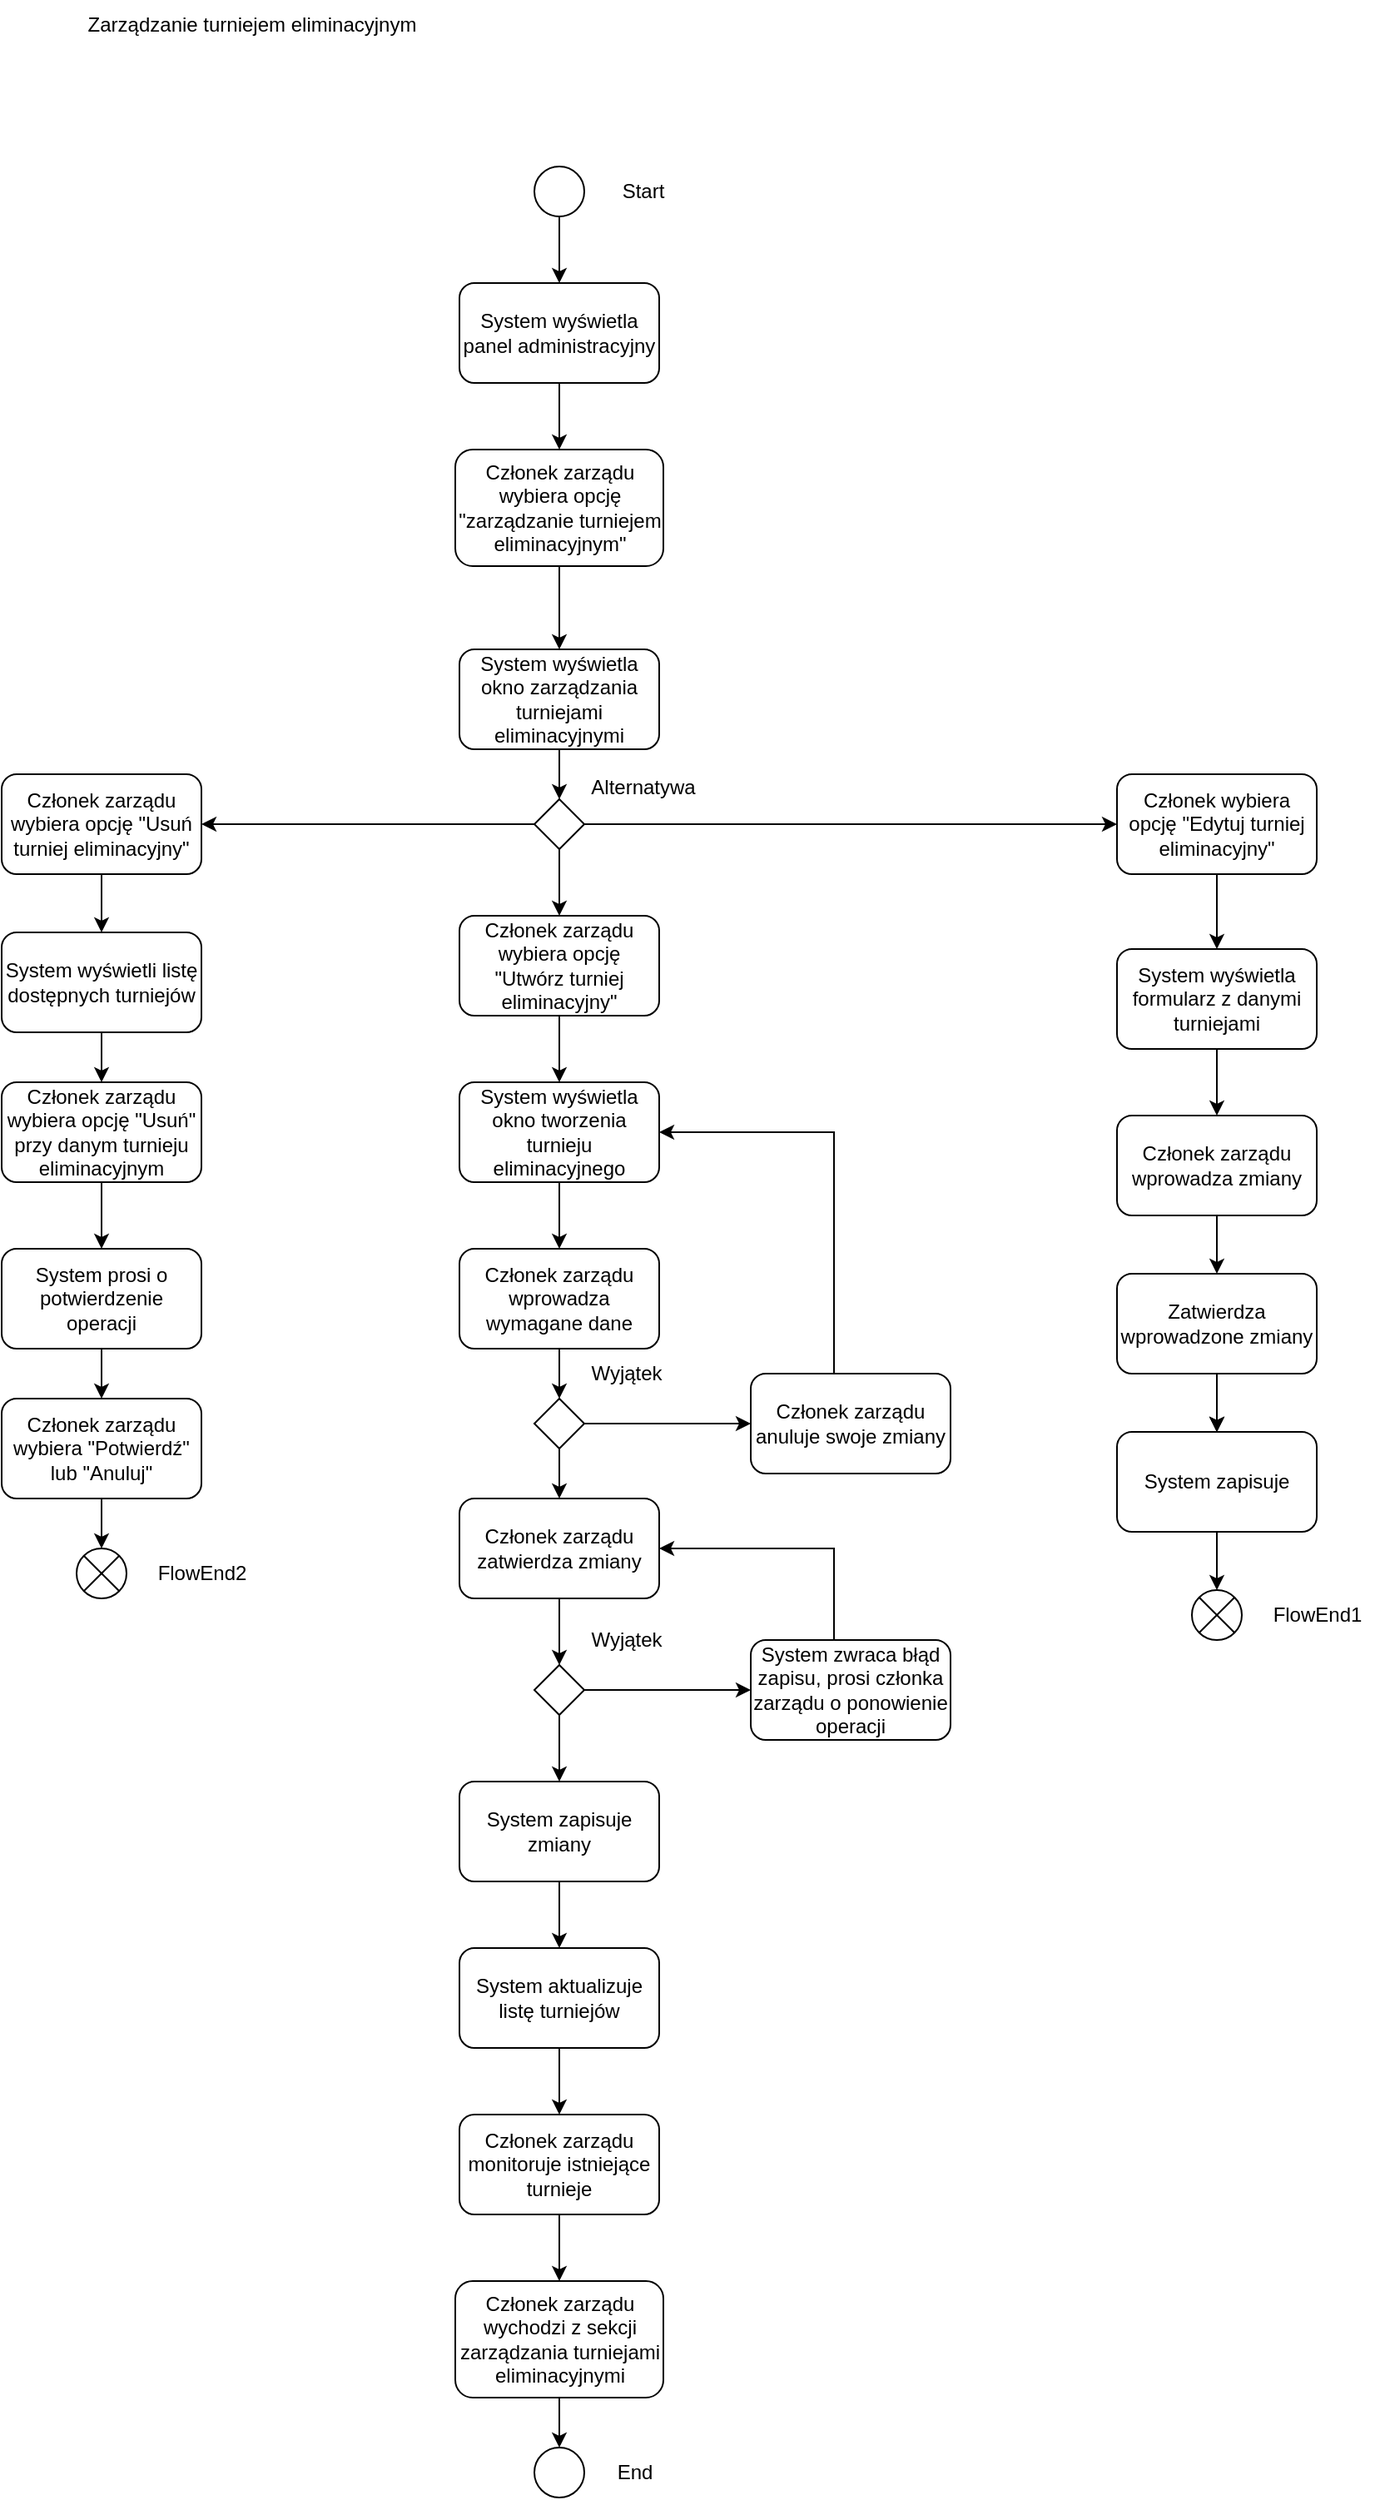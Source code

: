 <mxfile version="24.4.9" type="device">
  <diagram name="Strona-1" id="yITaYXSIUjqiB-1GLK6z">
    <mxGraphModel dx="1702" dy="544" grid="1" gridSize="10" guides="1" tooltips="1" connect="1" arrows="1" fold="1" page="1" pageScale="1" pageWidth="827" pageHeight="1169" math="0" shadow="0">
      <root>
        <mxCell id="0" />
        <mxCell id="1" parent="0" />
        <mxCell id="avJssXM4fjSefY4A44pj-1" value="Zarządzanie turniejem eliminacyjnym" style="text;html=1;align=center;verticalAlign=middle;resizable=0;points=[];autosize=1;strokeColor=none;fillColor=none;" vertex="1" parent="1">
          <mxGeometry x="-20" y="80" width="220" height="30" as="geometry" />
        </mxCell>
        <mxCell id="avJssXM4fjSefY4A44pj-7" value="" style="edgeStyle=orthogonalEdgeStyle;rounded=0;orthogonalLoop=1;jettySize=auto;html=1;" edge="1" parent="1" source="avJssXM4fjSefY4A44pj-2" target="avJssXM4fjSefY4A44pj-4">
          <mxGeometry relative="1" as="geometry" />
        </mxCell>
        <mxCell id="avJssXM4fjSefY4A44pj-2" value="" style="ellipse;whiteSpace=wrap;html=1;" vertex="1" parent="1">
          <mxGeometry x="260" y="180" width="30" height="30" as="geometry" />
        </mxCell>
        <mxCell id="avJssXM4fjSefY4A44pj-3" value="Start" style="text;html=1;align=center;verticalAlign=middle;resizable=0;points=[];autosize=1;strokeColor=none;fillColor=none;" vertex="1" parent="1">
          <mxGeometry x="300" y="180" width="50" height="30" as="geometry" />
        </mxCell>
        <mxCell id="avJssXM4fjSefY4A44pj-8" value="" style="edgeStyle=orthogonalEdgeStyle;rounded=0;orthogonalLoop=1;jettySize=auto;html=1;" edge="1" parent="1" source="avJssXM4fjSefY4A44pj-4" target="avJssXM4fjSefY4A44pj-6">
          <mxGeometry relative="1" as="geometry" />
        </mxCell>
        <mxCell id="avJssXM4fjSefY4A44pj-4" value="System wyświetla panel administracyjny" style="rounded=1;whiteSpace=wrap;html=1;" vertex="1" parent="1">
          <mxGeometry x="215" y="250" width="120" height="60" as="geometry" />
        </mxCell>
        <mxCell id="avJssXM4fjSefY4A44pj-13" value="" style="edgeStyle=orthogonalEdgeStyle;rounded=0;orthogonalLoop=1;jettySize=auto;html=1;" edge="1" parent="1" source="avJssXM4fjSefY4A44pj-5" target="avJssXM4fjSefY4A44pj-12">
          <mxGeometry relative="1" as="geometry" />
        </mxCell>
        <mxCell id="avJssXM4fjSefY4A44pj-5" value="System wyświetla okno zarządzania turniejami eliminacyjnymi" style="rounded=1;whiteSpace=wrap;html=1;" vertex="1" parent="1">
          <mxGeometry x="215" y="470" width="120" height="60" as="geometry" />
        </mxCell>
        <mxCell id="avJssXM4fjSefY4A44pj-11" value="" style="edgeStyle=orthogonalEdgeStyle;rounded=0;orthogonalLoop=1;jettySize=auto;html=1;" edge="1" parent="1" source="avJssXM4fjSefY4A44pj-6" target="avJssXM4fjSefY4A44pj-5">
          <mxGeometry relative="1" as="geometry" />
        </mxCell>
        <mxCell id="avJssXM4fjSefY4A44pj-6" value="Członek zarządu wybiera opcję &quot;zarządzanie turniejem eliminacyjnym&quot;" style="rounded=1;whiteSpace=wrap;html=1;" vertex="1" parent="1">
          <mxGeometry x="212.5" y="350" width="125" height="70" as="geometry" />
        </mxCell>
        <mxCell id="avJssXM4fjSefY4A44pj-49" value="" style="edgeStyle=orthogonalEdgeStyle;rounded=0;orthogonalLoop=1;jettySize=auto;html=1;" edge="1" parent="1" source="avJssXM4fjSefY4A44pj-9" target="avJssXM4fjSefY4A44pj-43">
          <mxGeometry relative="1" as="geometry" />
        </mxCell>
        <mxCell id="avJssXM4fjSefY4A44pj-9" value="Członek wybiera opcję &quot;Edytuj turniej eliminacyjny&quot;" style="rounded=1;whiteSpace=wrap;html=1;" vertex="1" parent="1">
          <mxGeometry x="610" y="545" width="120" height="60" as="geometry" />
        </mxCell>
        <mxCell id="avJssXM4fjSefY4A44pj-17" value="" style="edgeStyle=orthogonalEdgeStyle;rounded=0;orthogonalLoop=1;jettySize=auto;html=1;" edge="1" parent="1" source="avJssXM4fjSefY4A44pj-10" target="avJssXM4fjSefY4A44pj-16">
          <mxGeometry relative="1" as="geometry" />
        </mxCell>
        <mxCell id="avJssXM4fjSefY4A44pj-10" value="Członek zarządu wybiera opcję &quot;Utwórz turniej eliminacyjny&quot;" style="rounded=1;whiteSpace=wrap;html=1;" vertex="1" parent="1">
          <mxGeometry x="215" y="630" width="120" height="60" as="geometry" />
        </mxCell>
        <mxCell id="avJssXM4fjSefY4A44pj-14" value="" style="edgeStyle=orthogonalEdgeStyle;rounded=0;orthogonalLoop=1;jettySize=auto;html=1;" edge="1" parent="1" source="avJssXM4fjSefY4A44pj-12" target="avJssXM4fjSefY4A44pj-10">
          <mxGeometry relative="1" as="geometry" />
        </mxCell>
        <mxCell id="avJssXM4fjSefY4A44pj-48" style="edgeStyle=orthogonalEdgeStyle;rounded=0;orthogonalLoop=1;jettySize=auto;html=1;entryX=0;entryY=0.5;entryDx=0;entryDy=0;" edge="1" parent="1" source="avJssXM4fjSefY4A44pj-12" target="avJssXM4fjSefY4A44pj-9">
          <mxGeometry relative="1" as="geometry" />
        </mxCell>
        <mxCell id="avJssXM4fjSefY4A44pj-58" style="edgeStyle=orthogonalEdgeStyle;rounded=0;orthogonalLoop=1;jettySize=auto;html=1;" edge="1" parent="1" source="avJssXM4fjSefY4A44pj-12" target="avJssXM4fjSefY4A44pj-57">
          <mxGeometry relative="1" as="geometry" />
        </mxCell>
        <mxCell id="avJssXM4fjSefY4A44pj-12" value="" style="rhombus;whiteSpace=wrap;html=1;" vertex="1" parent="1">
          <mxGeometry x="260" y="560" width="30" height="30" as="geometry" />
        </mxCell>
        <mxCell id="avJssXM4fjSefY4A44pj-21" value="" style="edgeStyle=orthogonalEdgeStyle;rounded=0;orthogonalLoop=1;jettySize=auto;html=1;" edge="1" parent="1" source="avJssXM4fjSefY4A44pj-15" target="avJssXM4fjSefY4A44pj-20">
          <mxGeometry relative="1" as="geometry" />
        </mxCell>
        <mxCell id="avJssXM4fjSefY4A44pj-15" value="Członek zarządu wprowadza wymagane dane" style="rounded=1;whiteSpace=wrap;html=1;" vertex="1" parent="1">
          <mxGeometry x="215" y="830" width="120" height="60" as="geometry" />
        </mxCell>
        <mxCell id="avJssXM4fjSefY4A44pj-18" value="" style="edgeStyle=orthogonalEdgeStyle;rounded=0;orthogonalLoop=1;jettySize=auto;html=1;" edge="1" parent="1" source="avJssXM4fjSefY4A44pj-16" target="avJssXM4fjSefY4A44pj-15">
          <mxGeometry relative="1" as="geometry" />
        </mxCell>
        <mxCell id="avJssXM4fjSefY4A44pj-16" value="System wyświetla okno tworzenia turnieju eliminacyjnego" style="rounded=1;whiteSpace=wrap;html=1;" vertex="1" parent="1">
          <mxGeometry x="215" y="730" width="120" height="60" as="geometry" />
        </mxCell>
        <mxCell id="avJssXM4fjSefY4A44pj-19" value="Alternatywa" style="text;html=1;align=center;verticalAlign=middle;resizable=0;points=[];autosize=1;strokeColor=none;fillColor=none;" vertex="1" parent="1">
          <mxGeometry x="280" y="538" width="90" height="30" as="geometry" />
        </mxCell>
        <mxCell id="avJssXM4fjSefY4A44pj-24" value="" style="edgeStyle=orthogonalEdgeStyle;rounded=0;orthogonalLoop=1;jettySize=auto;html=1;" edge="1" parent="1" source="avJssXM4fjSefY4A44pj-20" target="avJssXM4fjSefY4A44pj-23">
          <mxGeometry relative="1" as="geometry" />
        </mxCell>
        <mxCell id="avJssXM4fjSefY4A44pj-46" value="" style="edgeStyle=orthogonalEdgeStyle;rounded=0;orthogonalLoop=1;jettySize=auto;html=1;" edge="1" parent="1" source="avJssXM4fjSefY4A44pj-20" target="avJssXM4fjSefY4A44pj-45">
          <mxGeometry relative="1" as="geometry" />
        </mxCell>
        <mxCell id="avJssXM4fjSefY4A44pj-20" value="" style="rhombus;whiteSpace=wrap;html=1;" vertex="1" parent="1">
          <mxGeometry x="260" y="920" width="30" height="30" as="geometry" />
        </mxCell>
        <mxCell id="avJssXM4fjSefY4A44pj-33" value="" style="edgeStyle=orthogonalEdgeStyle;rounded=0;orthogonalLoop=1;jettySize=auto;html=1;" edge="1" parent="1" source="avJssXM4fjSefY4A44pj-22" target="avJssXM4fjSefY4A44pj-31">
          <mxGeometry relative="1" as="geometry" />
        </mxCell>
        <mxCell id="avJssXM4fjSefY4A44pj-22" value="System zapisuje zmiany" style="rounded=1;whiteSpace=wrap;html=1;" vertex="1" parent="1">
          <mxGeometry x="215" y="1150" width="120" height="60" as="geometry" />
        </mxCell>
        <mxCell id="avJssXM4fjSefY4A44pj-26" value="" style="edgeStyle=orthogonalEdgeStyle;rounded=0;orthogonalLoop=1;jettySize=auto;html=1;" edge="1" parent="1" source="avJssXM4fjSefY4A44pj-23" target="avJssXM4fjSefY4A44pj-25">
          <mxGeometry relative="1" as="geometry" />
        </mxCell>
        <mxCell id="avJssXM4fjSefY4A44pj-23" value="Członek zarządu zatwierdza zmiany" style="rounded=1;whiteSpace=wrap;html=1;" vertex="1" parent="1">
          <mxGeometry x="215" y="980" width="120" height="60" as="geometry" />
        </mxCell>
        <mxCell id="avJssXM4fjSefY4A44pj-29" value="" style="edgeStyle=orthogonalEdgeStyle;rounded=0;orthogonalLoop=1;jettySize=auto;html=1;" edge="1" parent="1" source="avJssXM4fjSefY4A44pj-25" target="avJssXM4fjSefY4A44pj-22">
          <mxGeometry relative="1" as="geometry" />
        </mxCell>
        <mxCell id="avJssXM4fjSefY4A44pj-41" value="" style="edgeStyle=orthogonalEdgeStyle;rounded=0;orthogonalLoop=1;jettySize=auto;html=1;" edge="1" parent="1" source="avJssXM4fjSefY4A44pj-25" target="avJssXM4fjSefY4A44pj-35">
          <mxGeometry relative="1" as="geometry" />
        </mxCell>
        <mxCell id="avJssXM4fjSefY4A44pj-25" value="" style="rhombus;whiteSpace=wrap;html=1;" vertex="1" parent="1">
          <mxGeometry x="260" y="1080" width="30" height="30" as="geometry" />
        </mxCell>
        <mxCell id="avJssXM4fjSefY4A44pj-27" value="Wyjątek" style="text;html=1;align=center;verticalAlign=middle;resizable=0;points=[];autosize=1;strokeColor=none;fillColor=none;" vertex="1" parent="1">
          <mxGeometry x="280" y="890" width="70" height="30" as="geometry" />
        </mxCell>
        <mxCell id="avJssXM4fjSefY4A44pj-28" value="Wyjątek" style="text;html=1;align=center;verticalAlign=middle;resizable=0;points=[];autosize=1;strokeColor=none;fillColor=none;" vertex="1" parent="1">
          <mxGeometry x="280" y="1050" width="70" height="30" as="geometry" />
        </mxCell>
        <mxCell id="avJssXM4fjSefY4A44pj-37" value="" style="edgeStyle=orthogonalEdgeStyle;rounded=0;orthogonalLoop=1;jettySize=auto;html=1;" edge="1" parent="1" source="avJssXM4fjSefY4A44pj-30" target="avJssXM4fjSefY4A44pj-36">
          <mxGeometry relative="1" as="geometry" />
        </mxCell>
        <mxCell id="avJssXM4fjSefY4A44pj-30" value="Członek zarządu monitoruje istniejące turnieje" style="rounded=1;whiteSpace=wrap;html=1;" vertex="1" parent="1">
          <mxGeometry x="215" y="1350" width="120" height="60" as="geometry" />
        </mxCell>
        <mxCell id="avJssXM4fjSefY4A44pj-34" value="" style="edgeStyle=orthogonalEdgeStyle;rounded=0;orthogonalLoop=1;jettySize=auto;html=1;" edge="1" parent="1" source="avJssXM4fjSefY4A44pj-31" target="avJssXM4fjSefY4A44pj-30">
          <mxGeometry relative="1" as="geometry" />
        </mxCell>
        <mxCell id="avJssXM4fjSefY4A44pj-31" value="System aktualizuje listę turniejów" style="rounded=1;whiteSpace=wrap;html=1;" vertex="1" parent="1">
          <mxGeometry x="215" y="1250" width="120" height="60" as="geometry" />
        </mxCell>
        <mxCell id="avJssXM4fjSefY4A44pj-42" style="edgeStyle=orthogonalEdgeStyle;rounded=0;orthogonalLoop=1;jettySize=auto;html=1;entryX=1;entryY=0.5;entryDx=0;entryDy=0;" edge="1" parent="1" source="avJssXM4fjSefY4A44pj-35" target="avJssXM4fjSefY4A44pj-23">
          <mxGeometry relative="1" as="geometry">
            <Array as="points">
              <mxPoint x="440" y="1010" />
            </Array>
          </mxGeometry>
        </mxCell>
        <mxCell id="avJssXM4fjSefY4A44pj-35" value="System zwraca błąd zapisu, prosi członka zarządu o ponowienie operacji" style="rounded=1;whiteSpace=wrap;html=1;" vertex="1" parent="1">
          <mxGeometry x="390" y="1065" width="120" height="60" as="geometry" />
        </mxCell>
        <mxCell id="avJssXM4fjSefY4A44pj-39" value="" style="edgeStyle=orthogonalEdgeStyle;rounded=0;orthogonalLoop=1;jettySize=auto;html=1;" edge="1" parent="1" source="avJssXM4fjSefY4A44pj-36" target="avJssXM4fjSefY4A44pj-38">
          <mxGeometry relative="1" as="geometry" />
        </mxCell>
        <mxCell id="avJssXM4fjSefY4A44pj-36" value="Członek zarządu wychodzi z sekcji zarządzania turniejami eliminacyjnymi" style="rounded=1;whiteSpace=wrap;html=1;" vertex="1" parent="1">
          <mxGeometry x="212.5" y="1450" width="125" height="70" as="geometry" />
        </mxCell>
        <mxCell id="avJssXM4fjSefY4A44pj-38" value="" style="ellipse;whiteSpace=wrap;html=1;aspect=fixed;" vertex="1" parent="1">
          <mxGeometry x="260" y="1550" width="30" height="30" as="geometry" />
        </mxCell>
        <mxCell id="avJssXM4fjSefY4A44pj-40" value="End" style="text;html=1;align=center;verticalAlign=middle;resizable=0;points=[];autosize=1;strokeColor=none;fillColor=none;" vertex="1" parent="1">
          <mxGeometry x="300" y="1550" width="40" height="30" as="geometry" />
        </mxCell>
        <mxCell id="avJssXM4fjSefY4A44pj-52" value="" style="edgeStyle=orthogonalEdgeStyle;rounded=0;orthogonalLoop=1;jettySize=auto;html=1;" edge="1" parent="1" source="avJssXM4fjSefY4A44pj-43" target="avJssXM4fjSefY4A44pj-51">
          <mxGeometry relative="1" as="geometry" />
        </mxCell>
        <mxCell id="avJssXM4fjSefY4A44pj-43" value="System wyświetla formularz z danymi turniejami" style="rounded=1;whiteSpace=wrap;html=1;" vertex="1" parent="1">
          <mxGeometry x="610" y="650" width="120" height="60" as="geometry" />
        </mxCell>
        <mxCell id="avJssXM4fjSefY4A44pj-63" value="" style="edgeStyle=orthogonalEdgeStyle;rounded=0;orthogonalLoop=1;jettySize=auto;html=1;" edge="1" parent="1" source="avJssXM4fjSefY4A44pj-44" target="avJssXM4fjSefY4A44pj-62">
          <mxGeometry relative="1" as="geometry" />
        </mxCell>
        <mxCell id="avJssXM4fjSefY4A44pj-44" value="System zapisuje" style="rounded=1;whiteSpace=wrap;html=1;" vertex="1" parent="1">
          <mxGeometry x="610" y="940" width="120" height="60" as="geometry" />
        </mxCell>
        <mxCell id="avJssXM4fjSefY4A44pj-47" style="edgeStyle=orthogonalEdgeStyle;rounded=0;orthogonalLoop=1;jettySize=auto;html=1;entryX=1;entryY=0.5;entryDx=0;entryDy=0;" edge="1" parent="1" source="avJssXM4fjSefY4A44pj-45" target="avJssXM4fjSefY4A44pj-16">
          <mxGeometry relative="1" as="geometry">
            <Array as="points">
              <mxPoint x="440" y="760" />
            </Array>
          </mxGeometry>
        </mxCell>
        <mxCell id="avJssXM4fjSefY4A44pj-45" value="Członek zarządu anuluje swoje zmiany" style="rounded=1;whiteSpace=wrap;html=1;" vertex="1" parent="1">
          <mxGeometry x="390" y="905" width="120" height="60" as="geometry" />
        </mxCell>
        <mxCell id="avJssXM4fjSefY4A44pj-54" value="" style="edgeStyle=orthogonalEdgeStyle;rounded=0;orthogonalLoop=1;jettySize=auto;html=1;" edge="1" parent="1" source="avJssXM4fjSefY4A44pj-50" target="avJssXM4fjSefY4A44pj-44">
          <mxGeometry relative="1" as="geometry" />
        </mxCell>
        <mxCell id="avJssXM4fjSefY4A44pj-55" value="" style="edgeStyle=orthogonalEdgeStyle;rounded=0;orthogonalLoop=1;jettySize=auto;html=1;" edge="1" parent="1" source="avJssXM4fjSefY4A44pj-50" target="avJssXM4fjSefY4A44pj-44">
          <mxGeometry relative="1" as="geometry" />
        </mxCell>
        <mxCell id="avJssXM4fjSefY4A44pj-56" value="" style="edgeStyle=orthogonalEdgeStyle;rounded=0;orthogonalLoop=1;jettySize=auto;html=1;" edge="1" parent="1" source="avJssXM4fjSefY4A44pj-50" target="avJssXM4fjSefY4A44pj-44">
          <mxGeometry relative="1" as="geometry" />
        </mxCell>
        <mxCell id="avJssXM4fjSefY4A44pj-50" value="Zatwierdza wprowadzone zmiany" style="rounded=1;whiteSpace=wrap;html=1;" vertex="1" parent="1">
          <mxGeometry x="610" y="845" width="120" height="60" as="geometry" />
        </mxCell>
        <mxCell id="avJssXM4fjSefY4A44pj-53" value="" style="edgeStyle=orthogonalEdgeStyle;rounded=0;orthogonalLoop=1;jettySize=auto;html=1;" edge="1" parent="1" source="avJssXM4fjSefY4A44pj-51" target="avJssXM4fjSefY4A44pj-50">
          <mxGeometry relative="1" as="geometry" />
        </mxCell>
        <mxCell id="avJssXM4fjSefY4A44pj-51" value="Członek zarządu wprowadza zmiany" style="rounded=1;whiteSpace=wrap;html=1;" vertex="1" parent="1">
          <mxGeometry x="610" y="750" width="120" height="60" as="geometry" />
        </mxCell>
        <mxCell id="avJssXM4fjSefY4A44pj-61" value="" style="edgeStyle=orthogonalEdgeStyle;rounded=0;orthogonalLoop=1;jettySize=auto;html=1;" edge="1" parent="1" source="avJssXM4fjSefY4A44pj-57" target="avJssXM4fjSefY4A44pj-60">
          <mxGeometry relative="1" as="geometry" />
        </mxCell>
        <mxCell id="avJssXM4fjSefY4A44pj-57" value="Członek zarządu wybiera opcję &quot;Usuń turniej eliminacyjny&quot;" style="rounded=1;whiteSpace=wrap;html=1;" vertex="1" parent="1">
          <mxGeometry x="-60" y="545" width="120" height="60" as="geometry" />
        </mxCell>
        <mxCell id="avJssXM4fjSefY4A44pj-68" value="" style="edgeStyle=orthogonalEdgeStyle;rounded=0;orthogonalLoop=1;jettySize=auto;html=1;" edge="1" parent="1" source="avJssXM4fjSefY4A44pj-59" target="avJssXM4fjSefY4A44pj-66">
          <mxGeometry relative="1" as="geometry" />
        </mxCell>
        <mxCell id="avJssXM4fjSefY4A44pj-59" value="Członek zarządu wybiera opcję &quot;Usuń&quot; przy danym turnieju eliminacyjnym" style="rounded=1;whiteSpace=wrap;html=1;" vertex="1" parent="1">
          <mxGeometry x="-60" y="730" width="120" height="60" as="geometry" />
        </mxCell>
        <mxCell id="avJssXM4fjSefY4A44pj-67" value="" style="edgeStyle=orthogonalEdgeStyle;rounded=0;orthogonalLoop=1;jettySize=auto;html=1;" edge="1" parent="1" source="avJssXM4fjSefY4A44pj-60" target="avJssXM4fjSefY4A44pj-59">
          <mxGeometry relative="1" as="geometry" />
        </mxCell>
        <mxCell id="avJssXM4fjSefY4A44pj-60" value="System wyświetli listę dostępnych turniejów" style="rounded=1;whiteSpace=wrap;html=1;" vertex="1" parent="1">
          <mxGeometry x="-60" y="640" width="120" height="60" as="geometry" />
        </mxCell>
        <mxCell id="avJssXM4fjSefY4A44pj-62" value="" style="shape=sumEllipse;perimeter=ellipsePerimeter;whiteSpace=wrap;html=1;backgroundOutline=1;" vertex="1" parent="1">
          <mxGeometry x="655" y="1035" width="30" height="30" as="geometry" />
        </mxCell>
        <mxCell id="avJssXM4fjSefY4A44pj-64" value="FlowEnd1" style="text;html=1;align=center;verticalAlign=middle;resizable=0;points=[];autosize=1;strokeColor=none;fillColor=none;" vertex="1" parent="1">
          <mxGeometry x="690" y="1035" width="80" height="30" as="geometry" />
        </mxCell>
        <mxCell id="avJssXM4fjSefY4A44pj-71" value="" style="edgeStyle=orthogonalEdgeStyle;rounded=0;orthogonalLoop=1;jettySize=auto;html=1;" edge="1" parent="1" source="avJssXM4fjSefY4A44pj-65" target="avJssXM4fjSefY4A44pj-70">
          <mxGeometry relative="1" as="geometry" />
        </mxCell>
        <mxCell id="avJssXM4fjSefY4A44pj-65" value="Członek zarządu wybiera &quot;Potwierdź&quot; lub &quot;Anuluj&quot;" style="rounded=1;whiteSpace=wrap;html=1;" vertex="1" parent="1">
          <mxGeometry x="-60" y="920" width="120" height="60" as="geometry" />
        </mxCell>
        <mxCell id="avJssXM4fjSefY4A44pj-69" value="" style="edgeStyle=orthogonalEdgeStyle;rounded=0;orthogonalLoop=1;jettySize=auto;html=1;" edge="1" parent="1" source="avJssXM4fjSefY4A44pj-66" target="avJssXM4fjSefY4A44pj-65">
          <mxGeometry relative="1" as="geometry" />
        </mxCell>
        <mxCell id="avJssXM4fjSefY4A44pj-66" value="System prosi o potwierdzenie operacji" style="rounded=1;whiteSpace=wrap;html=1;" vertex="1" parent="1">
          <mxGeometry x="-60" y="830" width="120" height="60" as="geometry" />
        </mxCell>
        <mxCell id="avJssXM4fjSefY4A44pj-70" value="" style="shape=sumEllipse;perimeter=ellipsePerimeter;whiteSpace=wrap;html=1;backgroundOutline=1;" vertex="1" parent="1">
          <mxGeometry x="-15" y="1010" width="30" height="30" as="geometry" />
        </mxCell>
        <mxCell id="avJssXM4fjSefY4A44pj-72" value="FlowEnd2" style="text;html=1;align=center;verticalAlign=middle;resizable=0;points=[];autosize=1;strokeColor=none;fillColor=none;" vertex="1" parent="1">
          <mxGeometry x="20" y="1010" width="80" height="30" as="geometry" />
        </mxCell>
      </root>
    </mxGraphModel>
  </diagram>
</mxfile>
